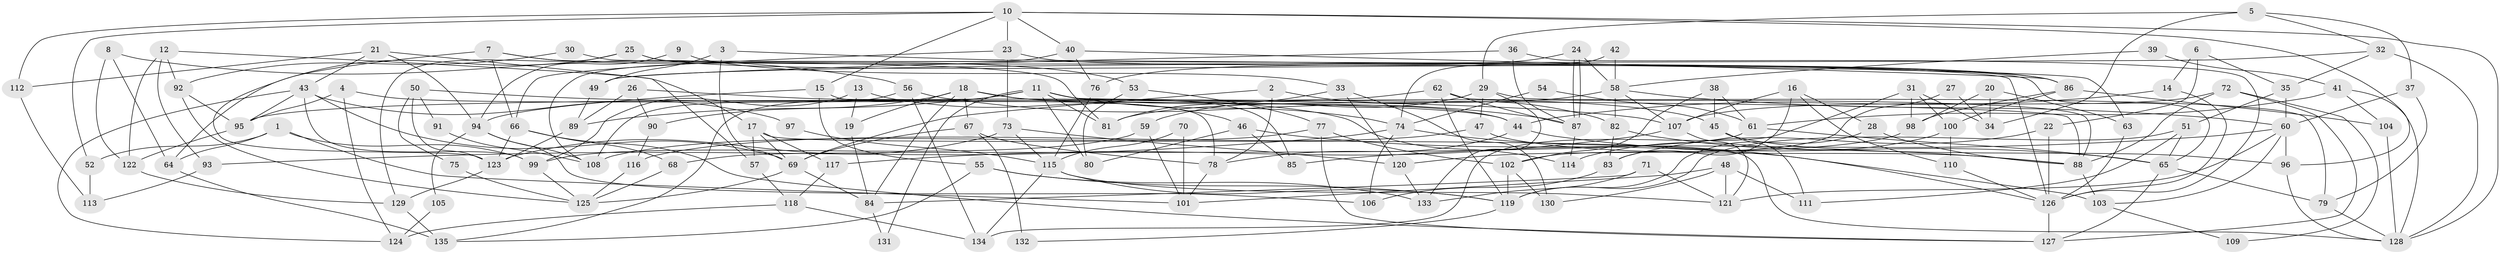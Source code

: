 // Generated by graph-tools (version 1.1) at 2025/02/03/09/25 03:02:10]
// undirected, 135 vertices, 270 edges
graph export_dot {
graph [start="1"]
  node [color=gray90,style=filled];
  1;
  2;
  3;
  4;
  5;
  6;
  7;
  8;
  9;
  10;
  11;
  12;
  13;
  14;
  15;
  16;
  17;
  18;
  19;
  20;
  21;
  22;
  23;
  24;
  25;
  26;
  27;
  28;
  29;
  30;
  31;
  32;
  33;
  34;
  35;
  36;
  37;
  38;
  39;
  40;
  41;
  42;
  43;
  44;
  45;
  46;
  47;
  48;
  49;
  50;
  51;
  52;
  53;
  54;
  55;
  56;
  57;
  58;
  59;
  60;
  61;
  62;
  63;
  64;
  65;
  66;
  67;
  68;
  69;
  70;
  71;
  72;
  73;
  74;
  75;
  76;
  77;
  78;
  79;
  80;
  81;
  82;
  83;
  84;
  85;
  86;
  87;
  88;
  89;
  90;
  91;
  92;
  93;
  94;
  95;
  96;
  97;
  98;
  99;
  100;
  101;
  102;
  103;
  104;
  105;
  106;
  107;
  108;
  109;
  110;
  111;
  112;
  113;
  114;
  115;
  116;
  117;
  118;
  119;
  120;
  121;
  122;
  123;
  124;
  125;
  126;
  127;
  128;
  129;
  130;
  131;
  132;
  133;
  134;
  135;
  1 -- 101;
  1 -- 99;
  1 -- 52;
  1 -- 64;
  2 -- 69;
  2 -- 82;
  2 -- 78;
  3 -- 69;
  3 -- 63;
  3 -- 49;
  4 -- 44;
  4 -- 95;
  4 -- 124;
  5 -- 32;
  5 -- 37;
  5 -- 29;
  5 -- 34;
  6 -- 14;
  6 -- 22;
  6 -- 35;
  7 -- 53;
  7 -- 66;
  7 -- 81;
  7 -- 123;
  8 -- 64;
  8 -- 122;
  8 -- 56;
  9 -- 33;
  9 -- 94;
  10 -- 96;
  10 -- 40;
  10 -- 15;
  10 -- 23;
  10 -- 52;
  10 -- 112;
  10 -- 128;
  11 -- 74;
  11 -- 44;
  11 -- 80;
  11 -- 81;
  11 -- 88;
  11 -- 89;
  11 -- 131;
  11 -- 135;
  12 -- 92;
  12 -- 17;
  12 -- 93;
  12 -- 122;
  13 -- 99;
  13 -- 46;
  13 -- 19;
  14 -- 44;
  14 -- 126;
  15 -- 94;
  15 -- 55;
  15 -- 78;
  16 -- 107;
  16 -- 28;
  16 -- 83;
  16 -- 110;
  17 -- 128;
  17 -- 57;
  17 -- 69;
  17 -- 117;
  18 -- 45;
  18 -- 84;
  18 -- 19;
  18 -- 67;
  18 -- 85;
  18 -- 90;
  19 -- 84;
  20 -- 34;
  20 -- 98;
  20 -- 63;
  21 -- 43;
  21 -- 112;
  21 -- 57;
  21 -- 94;
  22 -- 83;
  22 -- 126;
  23 -- 86;
  23 -- 66;
  23 -- 73;
  24 -- 87;
  24 -- 87;
  24 -- 58;
  24 -- 76;
  25 -- 86;
  25 -- 64;
  25 -- 65;
  25 -- 129;
  26 -- 90;
  26 -- 89;
  26 -- 114;
  27 -- 102;
  27 -- 34;
  28 -- 88;
  28 -- 119;
  29 -- 133;
  29 -- 47;
  29 -- 59;
  29 -- 79;
  30 -- 92;
  30 -- 126;
  31 -- 134;
  31 -- 100;
  31 -- 34;
  31 -- 98;
  32 -- 49;
  32 -- 35;
  32 -- 128;
  33 -- 81;
  33 -- 120;
  33 -- 130;
  35 -- 51;
  35 -- 60;
  36 -- 49;
  36 -- 87;
  36 -- 126;
  37 -- 60;
  37 -- 79;
  38 -- 102;
  38 -- 61;
  38 -- 45;
  39 -- 41;
  39 -- 58;
  40 -- 108;
  40 -- 86;
  40 -- 76;
  41 -- 128;
  41 -- 104;
  41 -- 61;
  42 -- 74;
  42 -- 58;
  43 -- 99;
  43 -- 69;
  43 -- 95;
  43 -- 97;
  43 -- 124;
  44 -- 78;
  44 -- 65;
  45 -- 96;
  45 -- 111;
  46 -- 85;
  46 -- 103;
  46 -- 80;
  47 -- 88;
  47 -- 116;
  48 -- 111;
  48 -- 121;
  48 -- 101;
  48 -- 130;
  49 -- 89;
  50 -- 123;
  50 -- 107;
  50 -- 75;
  50 -- 91;
  51 -- 119;
  51 -- 65;
  51 -- 111;
  52 -- 113;
  53 -- 77;
  53 -- 80;
  54 -- 61;
  54 -- 74;
  55 -- 135;
  55 -- 119;
  55 -- 133;
  56 -- 87;
  56 -- 108;
  56 -- 134;
  57 -- 118;
  58 -- 60;
  58 -- 81;
  58 -- 82;
  58 -- 107;
  59 -- 101;
  59 -- 99;
  60 -- 121;
  60 -- 85;
  60 -- 96;
  60 -- 103;
  61 -- 65;
  61 -- 68;
  62 -- 119;
  62 -- 95;
  62 -- 87;
  62 -- 88;
  63 -- 126;
  64 -- 135;
  65 -- 79;
  65 -- 127;
  66 -- 123;
  66 -- 68;
  66 -- 127;
  67 -- 78;
  67 -- 69;
  67 -- 132;
  68 -- 125;
  69 -- 84;
  69 -- 125;
  70 -- 101;
  70 -- 115;
  71 -- 121;
  71 -- 84;
  71 -- 133;
  72 -- 127;
  72 -- 88;
  72 -- 107;
  72 -- 109;
  73 -- 115;
  73 -- 120;
  73 -- 123;
  74 -- 106;
  74 -- 126;
  74 -- 93;
  75 -- 125;
  76 -- 115;
  77 -- 127;
  77 -- 102;
  77 -- 108;
  78 -- 101;
  79 -- 128;
  82 -- 88;
  82 -- 83;
  83 -- 106;
  84 -- 131;
  86 -- 100;
  86 -- 98;
  86 -- 104;
  87 -- 114;
  88 -- 103;
  89 -- 123;
  90 -- 116;
  91 -- 108;
  92 -- 125;
  92 -- 95;
  93 -- 113;
  94 -- 108;
  94 -- 105;
  94 -- 106;
  95 -- 122;
  96 -- 128;
  97 -- 115;
  98 -- 120;
  99 -- 125;
  100 -- 114;
  100 -- 110;
  102 -- 119;
  102 -- 130;
  103 -- 109;
  104 -- 128;
  105 -- 124;
  107 -- 117;
  107 -- 121;
  110 -- 126;
  112 -- 113;
  115 -- 134;
  115 -- 119;
  115 -- 121;
  116 -- 125;
  117 -- 118;
  118 -- 124;
  118 -- 134;
  119 -- 132;
  120 -- 133;
  122 -- 129;
  123 -- 129;
  126 -- 127;
  129 -- 135;
}
